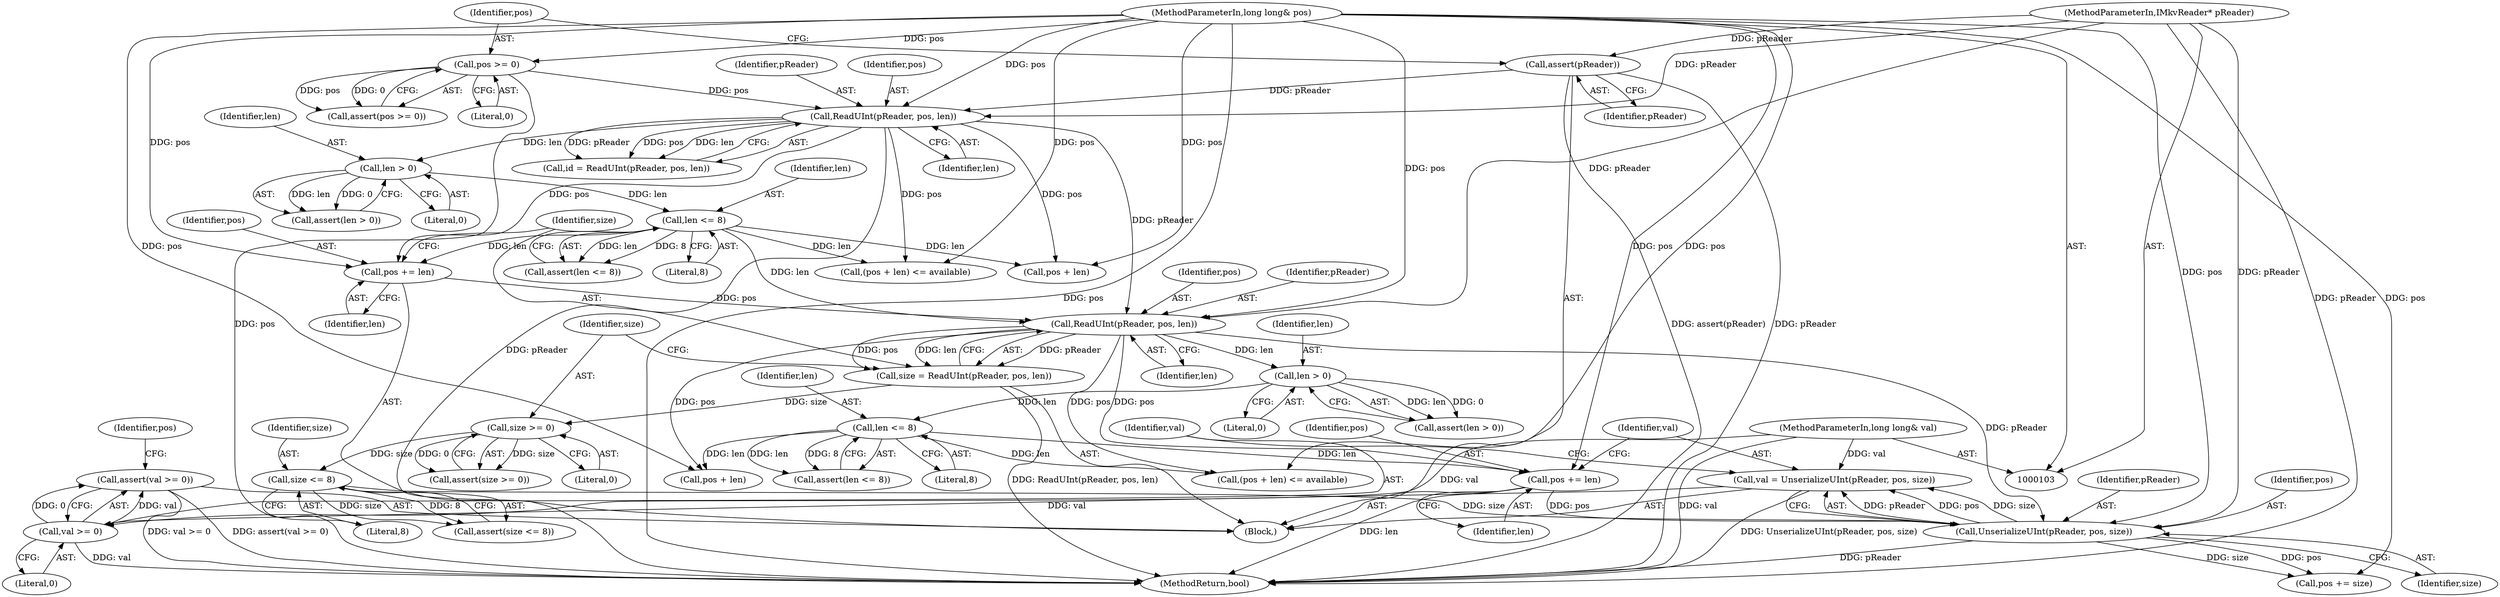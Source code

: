 digraph "1_Android_cc274e2abe8b2a6698a5c47d8aa4bb45f1f9538d_30@API" {
"1000218" [label="(Call,assert(val >= 0))"];
"1000219" [label="(Call,val >= 0)"];
"1000212" [label="(Call,val = UnserializeUInt(pReader, pos, size))"];
"1000214" [label="(Call,UnserializeUInt(pReader, pos, size))"];
"1000183" [label="(Call,ReadUInt(pReader, pos, len))"];
"1000147" [label="(Call,ReadUInt(pReader, pos, len))"];
"1000109" [label="(Call,assert(pReader))"];
"1000104" [label="(MethodParameterIn,IMkvReader* pReader)"];
"1000112" [label="(Call,pos >= 0)"];
"1000105" [label="(MethodParameterIn,long long& pos)"];
"1000177" [label="(Call,pos += len)"];
"1000160" [label="(Call,len <= 8)"];
"1000156" [label="(Call,len > 0)"];
"1000209" [label="(Call,pos += len)"];
"1000200" [label="(Call,len <= 8)"];
"1000196" [label="(Call,len > 0)"];
"1000192" [label="(Call,size <= 8)"];
"1000188" [label="(Call,size >= 0)"];
"1000181" [label="(Call,size = ReadUInt(pReader, pos, len))"];
"1000107" [label="(MethodParameterIn,long long& val)"];
"1000157" [label="(Identifier,len)"];
"1000195" [label="(Call,assert(len > 0))"];
"1000194" [label="(Literal,8)"];
"1000162" [label="(Literal,8)"];
"1000105" [label="(MethodParameterIn,long long& pos)"];
"1000183" [label="(Call,ReadUInt(pReader, pos, len))"];
"1000200" [label="(Call,len <= 8)"];
"1000110" [label="(Identifier,pReader)"];
"1000156" [label="(Call,len > 0)"];
"1000108" [label="(Block,)"];
"1000227" [label="(MethodReturn,bool)"];
"1000155" [label="(Call,assert(len > 0))"];
"1000186" [label="(Identifier,len)"];
"1000161" [label="(Identifier,len)"];
"1000177" [label="(Call,pos += len)"];
"1000150" [label="(Identifier,len)"];
"1000223" [label="(Identifier,pos)"];
"1000113" [label="(Identifier,pos)"];
"1000216" [label="(Identifier,pos)"];
"1000192" [label="(Call,size <= 8)"];
"1000219" [label="(Call,val >= 0)"];
"1000164" [label="(Call,(pos + len) <= available)"];
"1000147" [label="(Call,ReadUInt(pReader, pos, len))"];
"1000160" [label="(Call,len <= 8)"];
"1000111" [label="(Call,assert(pos >= 0))"];
"1000209" [label="(Call,pos += len)"];
"1000190" [label="(Literal,0)"];
"1000185" [label="(Identifier,pos)"];
"1000222" [label="(Call,pos += size)"];
"1000112" [label="(Call,pos >= 0)"];
"1000165" [label="(Call,pos + len)"];
"1000198" [label="(Literal,0)"];
"1000107" [label="(MethodParameterIn,long long& val)"];
"1000221" [label="(Literal,0)"];
"1000202" [label="(Literal,8)"];
"1000211" [label="(Identifier,len)"];
"1000197" [label="(Identifier,len)"];
"1000145" [label="(Call,id = ReadUInt(pReader, pos, len))"];
"1000149" [label="(Identifier,pos)"];
"1000220" [label="(Identifier,val)"];
"1000184" [label="(Identifier,pReader)"];
"1000104" [label="(MethodParameterIn,IMkvReader* pReader)"];
"1000193" [label="(Identifier,size)"];
"1000187" [label="(Call,assert(size >= 0))"];
"1000189" [label="(Identifier,size)"];
"1000196" [label="(Call,len > 0)"];
"1000199" [label="(Call,assert(len <= 8))"];
"1000178" [label="(Identifier,pos)"];
"1000201" [label="(Identifier,len)"];
"1000158" [label="(Literal,0)"];
"1000212" [label="(Call,val = UnserializeUInt(pReader, pos, size))"];
"1000214" [label="(Call,UnserializeUInt(pReader, pos, size))"];
"1000204" [label="(Call,(pos + len) <= available)"];
"1000217" [label="(Identifier,size)"];
"1000148" [label="(Identifier,pReader)"];
"1000114" [label="(Literal,0)"];
"1000191" [label="(Call,assert(size <= 8))"];
"1000179" [label="(Identifier,len)"];
"1000188" [label="(Call,size >= 0)"];
"1000159" [label="(Call,assert(len <= 8))"];
"1000181" [label="(Call,size = ReadUInt(pReader, pos, len))"];
"1000218" [label="(Call,assert(val >= 0))"];
"1000213" [label="(Identifier,val)"];
"1000182" [label="(Identifier,size)"];
"1000109" [label="(Call,assert(pReader))"];
"1000205" [label="(Call,pos + len)"];
"1000210" [label="(Identifier,pos)"];
"1000215" [label="(Identifier,pReader)"];
"1000218" -> "1000108"  [label="AST: "];
"1000218" -> "1000219"  [label="CFG: "];
"1000219" -> "1000218"  [label="AST: "];
"1000223" -> "1000218"  [label="CFG: "];
"1000218" -> "1000227"  [label="DDG: val >= 0"];
"1000218" -> "1000227"  [label="DDG: assert(val >= 0)"];
"1000219" -> "1000218"  [label="DDG: val"];
"1000219" -> "1000218"  [label="DDG: 0"];
"1000219" -> "1000221"  [label="CFG: "];
"1000220" -> "1000219"  [label="AST: "];
"1000221" -> "1000219"  [label="AST: "];
"1000219" -> "1000227"  [label="DDG: val"];
"1000212" -> "1000219"  [label="DDG: val"];
"1000107" -> "1000219"  [label="DDG: val"];
"1000212" -> "1000108"  [label="AST: "];
"1000212" -> "1000214"  [label="CFG: "];
"1000213" -> "1000212"  [label="AST: "];
"1000214" -> "1000212"  [label="AST: "];
"1000220" -> "1000212"  [label="CFG: "];
"1000212" -> "1000227"  [label="DDG: UnserializeUInt(pReader, pos, size)"];
"1000214" -> "1000212"  [label="DDG: pReader"];
"1000214" -> "1000212"  [label="DDG: pos"];
"1000214" -> "1000212"  [label="DDG: size"];
"1000107" -> "1000212"  [label="DDG: val"];
"1000214" -> "1000217"  [label="CFG: "];
"1000215" -> "1000214"  [label="AST: "];
"1000216" -> "1000214"  [label="AST: "];
"1000217" -> "1000214"  [label="AST: "];
"1000214" -> "1000227"  [label="DDG: pReader"];
"1000183" -> "1000214"  [label="DDG: pReader"];
"1000104" -> "1000214"  [label="DDG: pReader"];
"1000209" -> "1000214"  [label="DDG: pos"];
"1000105" -> "1000214"  [label="DDG: pos"];
"1000192" -> "1000214"  [label="DDG: size"];
"1000214" -> "1000222"  [label="DDG: size"];
"1000214" -> "1000222"  [label="DDG: pos"];
"1000183" -> "1000181"  [label="AST: "];
"1000183" -> "1000186"  [label="CFG: "];
"1000184" -> "1000183"  [label="AST: "];
"1000185" -> "1000183"  [label="AST: "];
"1000186" -> "1000183"  [label="AST: "];
"1000181" -> "1000183"  [label="CFG: "];
"1000183" -> "1000181"  [label="DDG: pReader"];
"1000183" -> "1000181"  [label="DDG: pos"];
"1000183" -> "1000181"  [label="DDG: len"];
"1000147" -> "1000183"  [label="DDG: pReader"];
"1000104" -> "1000183"  [label="DDG: pReader"];
"1000177" -> "1000183"  [label="DDG: pos"];
"1000105" -> "1000183"  [label="DDG: pos"];
"1000160" -> "1000183"  [label="DDG: len"];
"1000183" -> "1000196"  [label="DDG: len"];
"1000183" -> "1000204"  [label="DDG: pos"];
"1000183" -> "1000205"  [label="DDG: pos"];
"1000183" -> "1000209"  [label="DDG: pos"];
"1000147" -> "1000145"  [label="AST: "];
"1000147" -> "1000150"  [label="CFG: "];
"1000148" -> "1000147"  [label="AST: "];
"1000149" -> "1000147"  [label="AST: "];
"1000150" -> "1000147"  [label="AST: "];
"1000145" -> "1000147"  [label="CFG: "];
"1000147" -> "1000227"  [label="DDG: pReader"];
"1000147" -> "1000145"  [label="DDG: pReader"];
"1000147" -> "1000145"  [label="DDG: pos"];
"1000147" -> "1000145"  [label="DDG: len"];
"1000109" -> "1000147"  [label="DDG: pReader"];
"1000104" -> "1000147"  [label="DDG: pReader"];
"1000112" -> "1000147"  [label="DDG: pos"];
"1000105" -> "1000147"  [label="DDG: pos"];
"1000147" -> "1000156"  [label="DDG: len"];
"1000147" -> "1000164"  [label="DDG: pos"];
"1000147" -> "1000165"  [label="DDG: pos"];
"1000147" -> "1000177"  [label="DDG: pos"];
"1000109" -> "1000108"  [label="AST: "];
"1000109" -> "1000110"  [label="CFG: "];
"1000110" -> "1000109"  [label="AST: "];
"1000113" -> "1000109"  [label="CFG: "];
"1000109" -> "1000227"  [label="DDG: pReader"];
"1000109" -> "1000227"  [label="DDG: assert(pReader)"];
"1000104" -> "1000109"  [label="DDG: pReader"];
"1000104" -> "1000103"  [label="AST: "];
"1000104" -> "1000227"  [label="DDG: pReader"];
"1000112" -> "1000111"  [label="AST: "];
"1000112" -> "1000114"  [label="CFG: "];
"1000113" -> "1000112"  [label="AST: "];
"1000114" -> "1000112"  [label="AST: "];
"1000111" -> "1000112"  [label="CFG: "];
"1000112" -> "1000227"  [label="DDG: pos"];
"1000112" -> "1000111"  [label="DDG: pos"];
"1000112" -> "1000111"  [label="DDG: 0"];
"1000105" -> "1000112"  [label="DDG: pos"];
"1000105" -> "1000103"  [label="AST: "];
"1000105" -> "1000227"  [label="DDG: pos"];
"1000105" -> "1000164"  [label="DDG: pos"];
"1000105" -> "1000165"  [label="DDG: pos"];
"1000105" -> "1000177"  [label="DDG: pos"];
"1000105" -> "1000204"  [label="DDG: pos"];
"1000105" -> "1000205"  [label="DDG: pos"];
"1000105" -> "1000209"  [label="DDG: pos"];
"1000105" -> "1000222"  [label="DDG: pos"];
"1000177" -> "1000108"  [label="AST: "];
"1000177" -> "1000179"  [label="CFG: "];
"1000178" -> "1000177"  [label="AST: "];
"1000179" -> "1000177"  [label="AST: "];
"1000182" -> "1000177"  [label="CFG: "];
"1000160" -> "1000177"  [label="DDG: len"];
"1000160" -> "1000159"  [label="AST: "];
"1000160" -> "1000162"  [label="CFG: "];
"1000161" -> "1000160"  [label="AST: "];
"1000162" -> "1000160"  [label="AST: "];
"1000159" -> "1000160"  [label="CFG: "];
"1000160" -> "1000159"  [label="DDG: len"];
"1000160" -> "1000159"  [label="DDG: 8"];
"1000156" -> "1000160"  [label="DDG: len"];
"1000160" -> "1000164"  [label="DDG: len"];
"1000160" -> "1000165"  [label="DDG: len"];
"1000156" -> "1000155"  [label="AST: "];
"1000156" -> "1000158"  [label="CFG: "];
"1000157" -> "1000156"  [label="AST: "];
"1000158" -> "1000156"  [label="AST: "];
"1000155" -> "1000156"  [label="CFG: "];
"1000156" -> "1000155"  [label="DDG: len"];
"1000156" -> "1000155"  [label="DDG: 0"];
"1000209" -> "1000108"  [label="AST: "];
"1000209" -> "1000211"  [label="CFG: "];
"1000210" -> "1000209"  [label="AST: "];
"1000211" -> "1000209"  [label="AST: "];
"1000213" -> "1000209"  [label="CFG: "];
"1000209" -> "1000227"  [label="DDG: len"];
"1000200" -> "1000209"  [label="DDG: len"];
"1000200" -> "1000199"  [label="AST: "];
"1000200" -> "1000202"  [label="CFG: "];
"1000201" -> "1000200"  [label="AST: "];
"1000202" -> "1000200"  [label="AST: "];
"1000199" -> "1000200"  [label="CFG: "];
"1000200" -> "1000199"  [label="DDG: len"];
"1000200" -> "1000199"  [label="DDG: 8"];
"1000196" -> "1000200"  [label="DDG: len"];
"1000200" -> "1000204"  [label="DDG: len"];
"1000200" -> "1000205"  [label="DDG: len"];
"1000196" -> "1000195"  [label="AST: "];
"1000196" -> "1000198"  [label="CFG: "];
"1000197" -> "1000196"  [label="AST: "];
"1000198" -> "1000196"  [label="AST: "];
"1000195" -> "1000196"  [label="CFG: "];
"1000196" -> "1000195"  [label="DDG: len"];
"1000196" -> "1000195"  [label="DDG: 0"];
"1000192" -> "1000191"  [label="AST: "];
"1000192" -> "1000194"  [label="CFG: "];
"1000193" -> "1000192"  [label="AST: "];
"1000194" -> "1000192"  [label="AST: "];
"1000191" -> "1000192"  [label="CFG: "];
"1000192" -> "1000191"  [label="DDG: size"];
"1000192" -> "1000191"  [label="DDG: 8"];
"1000188" -> "1000192"  [label="DDG: size"];
"1000188" -> "1000187"  [label="AST: "];
"1000188" -> "1000190"  [label="CFG: "];
"1000189" -> "1000188"  [label="AST: "];
"1000190" -> "1000188"  [label="AST: "];
"1000187" -> "1000188"  [label="CFG: "];
"1000188" -> "1000187"  [label="DDG: size"];
"1000188" -> "1000187"  [label="DDG: 0"];
"1000181" -> "1000188"  [label="DDG: size"];
"1000181" -> "1000108"  [label="AST: "];
"1000182" -> "1000181"  [label="AST: "];
"1000189" -> "1000181"  [label="CFG: "];
"1000181" -> "1000227"  [label="DDG: ReadUInt(pReader, pos, len)"];
"1000107" -> "1000103"  [label="AST: "];
"1000107" -> "1000227"  [label="DDG: val"];
}
